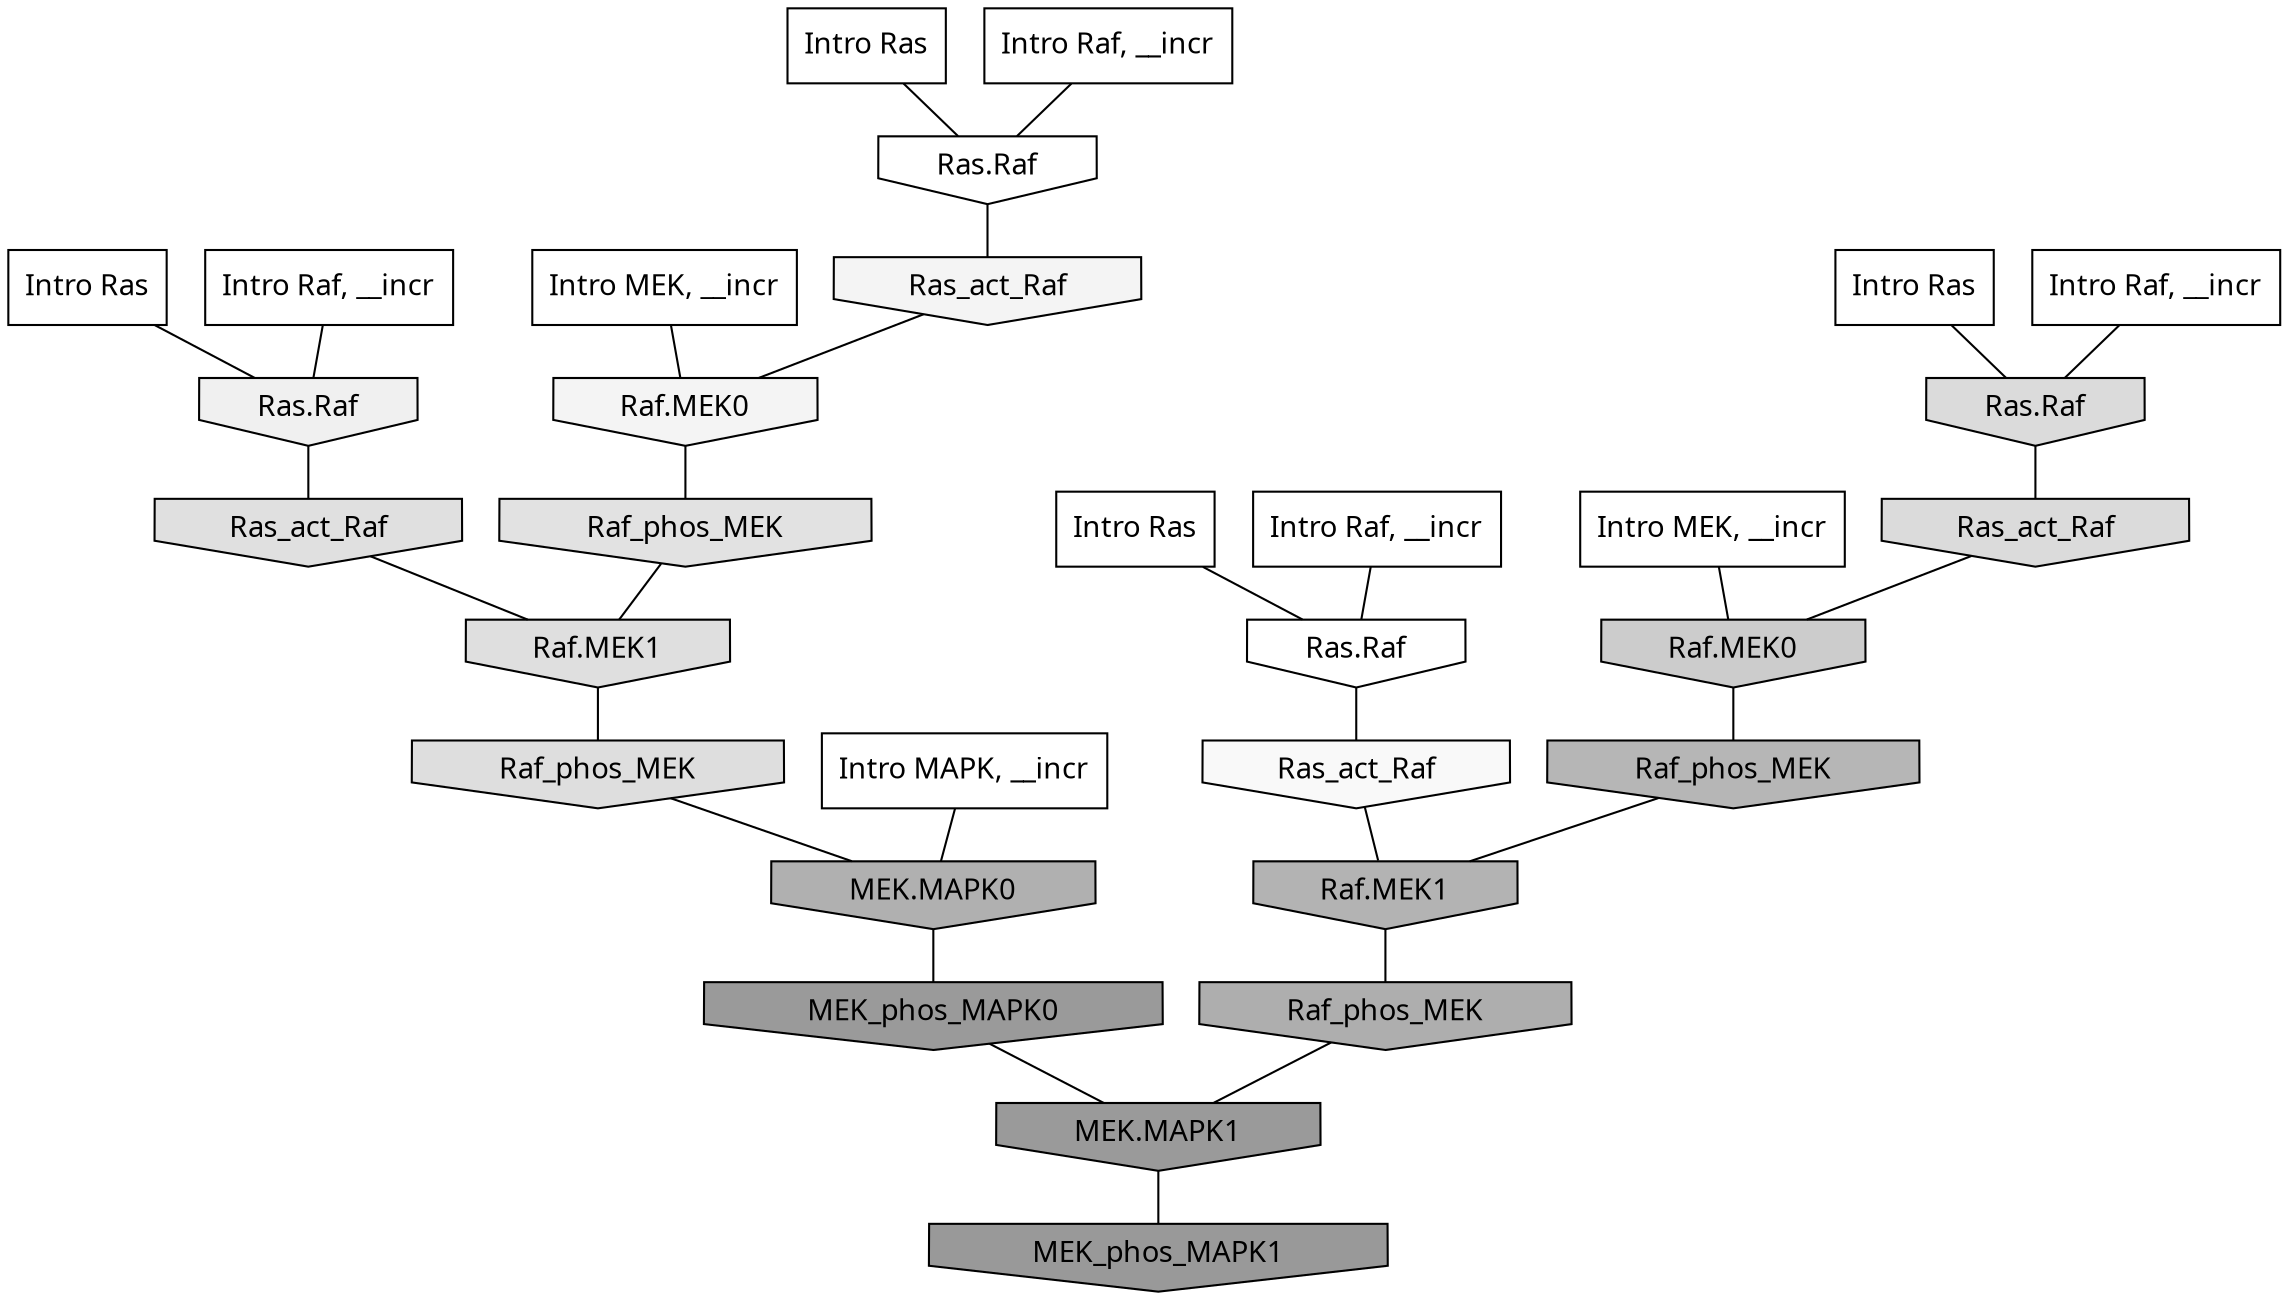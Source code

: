 digraph G{
  rankdir="TB";
  ranksep=0.30;
  node [fontname="CMU Serif"];
  edge [fontname="CMU Serif"];
  
  26 [label="Intro Ras", shape=rectangle, style=filled, fillcolor="0.000 0.000 1.000"]
  
  37 [label="Intro Ras", shape=rectangle, style=filled, fillcolor="0.000 0.000 1.000"]
  
  67 [label="Intro Ras", shape=rectangle, style=filled, fillcolor="0.000 0.000 1.000"]
  
  81 [label="Intro Ras", shape=rectangle, style=filled, fillcolor="0.000 0.000 1.000"]
  
  108 [label="Intro Raf, __incr", shape=rectangle, style=filled, fillcolor="0.000 0.000 1.000"]
  
  269 [label="Intro Raf, __incr", shape=rectangle, style=filled, fillcolor="0.000 0.000 1.000"]
  
  604 [label="Intro Raf, __incr", shape=rectangle, style=filled, fillcolor="0.000 0.000 1.000"]
  
  937 [label="Intro Raf, __incr", shape=rectangle, style=filled, fillcolor="0.000 0.000 1.000"]
  
  1190 [label="Intro MEK, __incr", shape=rectangle, style=filled, fillcolor="0.000 0.000 1.000"]
  
  1595 [label="Intro MEK, __incr", shape=rectangle, style=filled, fillcolor="0.000 0.000 1.000"]
  
  2262 [label="Intro MAPK, __incr", shape=rectangle, style=filled, fillcolor="0.000 0.000 1.000"]
  
  3209 [label="Ras.Raf", shape=invhouse, style=filled, fillcolor="0.000 0.000 1.000"]
  
  3246 [label="Ras.Raf", shape=invhouse, style=filled, fillcolor="0.000 0.000 1.000"]
  
  3495 [label="Ras_act_Raf", shape=invhouse, style=filled, fillcolor="0.000 0.000 0.974"]
  
  3660 [label="Ras_act_Raf", shape=invhouse, style=filled, fillcolor="0.000 0.000 0.954"]
  
  3663 [label="Raf.MEK0", shape=invhouse, style=filled, fillcolor="0.000 0.000 0.954"]
  
  3838 [label="Ras.Raf", shape=invhouse, style=filled, fillcolor="0.000 0.000 0.941"]
  
  4795 [label="Raf_phos_MEK", shape=invhouse, style=filled, fillcolor="0.000 0.000 0.883"]
  
  4908 [label="Ras_act_Raf", shape=invhouse, style=filled, fillcolor="0.000 0.000 0.877"]
  
  4934 [label="Raf.MEK1", shape=invhouse, style=filled, fillcolor="0.000 0.000 0.875"]
  
  5004 [label="Raf_phos_MEK", shape=invhouse, style=filled, fillcolor="0.000 0.000 0.870"]
  
  5255 [label="Ras.Raf", shape=invhouse, style=filled, fillcolor="0.000 0.000 0.858"]
  
  5257 [label="Ras_act_Raf", shape=invhouse, style=filled, fillcolor="0.000 0.000 0.857"]
  
  6546 [label="Raf.MEK0", shape=invhouse, style=filled, fillcolor="0.000 0.000 0.797"]
  
  9656 [label="Raf_phos_MEK", shape=invhouse, style=filled, fillcolor="0.000 0.000 0.712"]
  
  10100 [label="Raf.MEK1", shape=invhouse, style=filled, fillcolor="0.000 0.000 0.702"]
  
  10708 [label="MEK.MAPK0", shape=invhouse, style=filled, fillcolor="0.000 0.000 0.690"]
  
  11098 [label="Raf_phos_MEK", shape=invhouse, style=filled, fillcolor="0.000 0.000 0.683"]
  
  16311 [label="MEK_phos_MAPK0", shape=invhouse, style=filled, fillcolor="0.000 0.000 0.604"]
  
  16313 [label="MEK.MAPK1", shape=invhouse, style=filled, fillcolor="0.000 0.000 0.604"]
  
  16475 [label="MEK_phos_MAPK1", shape=invhouse, style=filled, fillcolor="0.000 0.000 0.600"]
  
  
  16313 -> 16475 [dir=none, color="0.000 0.000 0.000"] 
  16311 -> 16313 [dir=none, color="0.000 0.000 0.000"] 
  11098 -> 16313 [dir=none, color="0.000 0.000 0.000"] 
  10708 -> 16311 [dir=none, color="0.000 0.000 0.000"] 
  10100 -> 11098 [dir=none, color="0.000 0.000 0.000"] 
  9656 -> 10100 [dir=none, color="0.000 0.000 0.000"] 
  6546 -> 9656 [dir=none, color="0.000 0.000 0.000"] 
  5257 -> 6546 [dir=none, color="0.000 0.000 0.000"] 
  5255 -> 5257 [dir=none, color="0.000 0.000 0.000"] 
  5004 -> 10708 [dir=none, color="0.000 0.000 0.000"] 
  4934 -> 5004 [dir=none, color="0.000 0.000 0.000"] 
  4908 -> 4934 [dir=none, color="0.000 0.000 0.000"] 
  4795 -> 4934 [dir=none, color="0.000 0.000 0.000"] 
  3838 -> 4908 [dir=none, color="0.000 0.000 0.000"] 
  3663 -> 4795 [dir=none, color="0.000 0.000 0.000"] 
  3660 -> 3663 [dir=none, color="0.000 0.000 0.000"] 
  3495 -> 10100 [dir=none, color="0.000 0.000 0.000"] 
  3246 -> 3660 [dir=none, color="0.000 0.000 0.000"] 
  3209 -> 3495 [dir=none, color="0.000 0.000 0.000"] 
  2262 -> 10708 [dir=none, color="0.000 0.000 0.000"] 
  1595 -> 6546 [dir=none, color="0.000 0.000 0.000"] 
  1190 -> 3663 [dir=none, color="0.000 0.000 0.000"] 
  937 -> 3209 [dir=none, color="0.000 0.000 0.000"] 
  604 -> 5255 [dir=none, color="0.000 0.000 0.000"] 
  269 -> 3246 [dir=none, color="0.000 0.000 0.000"] 
  108 -> 3838 [dir=none, color="0.000 0.000 0.000"] 
  81 -> 5255 [dir=none, color="0.000 0.000 0.000"] 
  67 -> 3246 [dir=none, color="0.000 0.000 0.000"] 
  37 -> 3209 [dir=none, color="0.000 0.000 0.000"] 
  26 -> 3838 [dir=none, color="0.000 0.000 0.000"] 
  
  }
